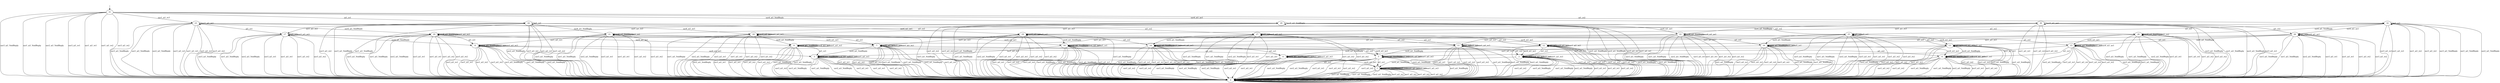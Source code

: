 digraph T4 {
0 [label="0"];
1 [label="1", shape=doublecircle];
2 [label="2"];
3 [label="3"];
4 [label="4"];
5 [label="5"];
6 [label="6"];
7 [label="7"];
8 [label="8"];
9 [label="9"];
10 [label="10"];
11 [label="11"];
12 [label="12"];
13 [label="13"];
14 [label="14"];
15 [label="15"];
16 [label="16"];
17 [label="17"];
18 [label="18"];
19 [label="19"];
20 [label="20"];
21 [label="21"];
22 [label="22"];
23 [label="23"];
24 [label="24"];
25 [label="25"];
26 [label="26"];
27 [label="27"];
28 [label="28"];
29 [label="29"];
30 [label="30"];
31 [label="31"];
32 [label="32"];
0 -> 0  [label="usr4_ai1_VoidReply"];
0 -> 0  [label="usr3_ai1_VoidReply"];
0 -> 0  [label="usr1_ai1_VoidReply"];
0 -> 0  [label="usr2_ai1_VoidReply"];
0 -> 0  [label="usr3_ai1_re1"];
0 -> 0  [label="usr1_ai1_re1"];
0 -> 0  [label="usr1_ai1_re2"];
0 -> 0  [label="ai1_ce2"];
0 -> 0  [label="usr4_ni1_ne1"];
0 -> 0  [label="usr3_ai1_re2"];
0 -> 0  [label="ai1_ce1"];
0 -> 0  [label="usr1_ai1_re3"];
1 -> 1  [label="usr4_ai1_VoidReply"];
1 -> 0  [label="usr3_ai1_VoidReply"];
1 -> 0  [label="usr1_ai1_VoidReply"];
1 -> 0  [label="usr2_ai1_VoidReply"];
1 -> 0  [label="usr3_ai1_re1"];
1 -> 0  [label="usr1_ai1_re1"];
1 -> 0  [label="usr1_ai1_re2"];
1 -> 1  [label="ai1_ce2"];
1 -> 1  [label="usr4_ni1_ne1"];
1 -> 0  [label="usr3_ai1_re2"];
1 -> 1  [label="ai1_ce1"];
1 -> 1  [label="usr1_ai1_re3"];
2 -> 1  [label="usr4_ai1_VoidReply"];
2 -> 0  [label="usr3_ai1_VoidReply"];
2 -> 0  [label="usr1_ai1_VoidReply"];
2 -> 0  [label="usr2_ai1_VoidReply"];
2 -> 0  [label="usr3_ai1_re1"];
2 -> 0  [label="usr1_ai1_re1"];
2 -> 0  [label="usr1_ai1_re2"];
2 -> 2  [label="ai1_ce2"];
2 -> 2  [label="usr4_ni1_ne1"];
2 -> 0  [label="usr3_ai1_re2"];
2 -> 2  [label="ai1_ce1"];
2 -> 2  [label="usr1_ai1_re3"];
3 -> 3  [label="usr4_ai1_VoidReply"];
3 -> 0  [label="usr3_ai1_VoidReply"];
3 -> 0  [label="usr1_ai1_VoidReply"];
3 -> 0  [label="usr2_ai1_VoidReply"];
3 -> 0  [label="usr3_ai1_re1"];
3 -> 0  [label="usr1_ai1_re1"];
3 -> 0  [label="usr1_ai1_re2"];
3 -> 1  [label="ai1_ce2"];
3 -> 3  [label="usr4_ni1_ne1"];
3 -> 0  [label="usr3_ai1_re2"];
3 -> 3  [label="ai1_ce1"];
3 -> 3  [label="usr1_ai1_re3"];
4 -> 4  [label="usr4_ai1_VoidReply"];
4 -> 0  [label="usr3_ai1_VoidReply"];
4 -> 0  [label="usr1_ai1_VoidReply"];
4 -> 0  [label="usr2_ai1_VoidReply"];
4 -> 0  [label="usr3_ai1_re1"];
4 -> 0  [label="usr1_ai1_re1"];
4 -> 0  [label="usr1_ai1_re2"];
4 -> 4  [label="ai1_ce2"];
4 -> 1  [label="usr4_ni1_ne1"];
4 -> 0  [label="usr3_ai1_re2"];
4 -> 4  [label="ai1_ce1"];
4 -> 4  [label="usr1_ai1_re3"];
5 -> 5  [label="usr4_ai1_VoidReply"];
5 -> 0  [label="usr3_ai1_VoidReply"];
5 -> 0  [label="usr1_ai1_VoidReply"];
5 -> 0  [label="usr2_ai1_VoidReply"];
5 -> 0  [label="usr3_ai1_re1"];
5 -> 0  [label="usr1_ai1_re1"];
5 -> 0  [label="usr1_ai1_re2"];
5 -> 5  [label="ai1_ce2"];
5 -> 5  [label="usr4_ni1_ne1"];
5 -> 0  [label="usr3_ai1_re2"];
5 -> 1  [label="ai1_ce1"];
5 -> 5  [label="usr1_ai1_re3"];
6 -> 6  [label="usr4_ai1_VoidReply"];
6 -> 0  [label="usr3_ai1_VoidReply"];
6 -> 0  [label="usr1_ai1_VoidReply"];
6 -> 0  [label="usr2_ai1_VoidReply"];
6 -> 0  [label="usr3_ai1_re1"];
6 -> 0  [label="usr1_ai1_re1"];
6 -> 0  [label="usr1_ai1_re2"];
6 -> 6  [label="ai1_ce2"];
6 -> 6  [label="usr4_ni1_ne1"];
6 -> 0  [label="usr3_ai1_re2"];
6 -> 6  [label="ai1_ce1"];
6 -> 1  [label="usr1_ai1_re3"];
7 -> 3  [label="usr4_ai1_VoidReply"];
7 -> 0  [label="usr3_ai1_VoidReply"];
7 -> 0  [label="usr1_ai1_VoidReply"];
7 -> 0  [label="usr2_ai1_VoidReply"];
7 -> 0  [label="usr3_ai1_re1"];
7 -> 0  [label="usr1_ai1_re1"];
7 -> 0  [label="usr1_ai1_re2"];
7 -> 2  [label="ai1_ce2"];
7 -> 7  [label="usr4_ni1_ne1"];
7 -> 0  [label="usr3_ai1_re2"];
7 -> 7  [label="ai1_ce1"];
7 -> 7  [label="usr1_ai1_re3"];
8 -> 8  [label="usr4_ai1_VoidReply"];
8 -> 0  [label="usr3_ai1_VoidReply"];
8 -> 0  [label="usr1_ai1_VoidReply"];
8 -> 0  [label="usr2_ai1_VoidReply"];
8 -> 0  [label="usr3_ai1_re1"];
8 -> 0  [label="usr1_ai1_re1"];
8 -> 0  [label="usr1_ai1_re2"];
8 -> 4  [label="ai1_ce2"];
8 -> 3  [label="usr4_ni1_ne1"];
8 -> 0  [label="usr3_ai1_re2"];
8 -> 8  [label="ai1_ce1"];
8 -> 8  [label="usr1_ai1_re3"];
9 -> 9  [label="usr4_ai1_VoidReply"];
9 -> 0  [label="usr3_ai1_VoidReply"];
9 -> 0  [label="usr1_ai1_VoidReply"];
9 -> 0  [label="usr2_ai1_VoidReply"];
9 -> 0  [label="usr3_ai1_re1"];
9 -> 0  [label="usr1_ai1_re1"];
9 -> 0  [label="usr1_ai1_re2"];
9 -> 5  [label="ai1_ce2"];
9 -> 9  [label="usr4_ni1_ne1"];
9 -> 0  [label="usr3_ai1_re2"];
9 -> 3  [label="ai1_ce1"];
9 -> 9  [label="usr1_ai1_re3"];
10 -> 10  [label="usr4_ai1_VoidReply"];
10 -> 0  [label="usr3_ai1_VoidReply"];
10 -> 0  [label="usr1_ai1_VoidReply"];
10 -> 0  [label="usr2_ai1_VoidReply"];
10 -> 0  [label="usr3_ai1_re1"];
10 -> 0  [label="usr1_ai1_re1"];
10 -> 0  [label="usr1_ai1_re2"];
10 -> 6  [label="ai1_ce2"];
10 -> 10  [label="usr4_ni1_ne1"];
10 -> 0  [label="usr3_ai1_re2"];
10 -> 10  [label="ai1_ce1"];
10 -> 3  [label="usr1_ai1_re3"];
11 -> 4  [label="usr4_ai1_VoidReply"];
11 -> 0  [label="usr3_ai1_VoidReply"];
11 -> 0  [label="usr1_ai1_VoidReply"];
11 -> 0  [label="usr2_ai1_VoidReply"];
11 -> 0  [label="usr3_ai1_re1"];
11 -> 0  [label="usr1_ai1_re1"];
11 -> 0  [label="usr1_ai1_re2"];
11 -> 11  [label="ai1_ce2"];
11 -> 2  [label="usr4_ni1_ne1"];
11 -> 0  [label="usr3_ai1_re2"];
11 -> 11  [label="ai1_ce1"];
11 -> 11  [label="usr1_ai1_re3"];
12 -> 5  [label="usr4_ai1_VoidReply"];
12 -> 0  [label="usr3_ai1_VoidReply"];
12 -> 0  [label="usr1_ai1_VoidReply"];
12 -> 0  [label="usr2_ai1_VoidReply"];
12 -> 0  [label="usr3_ai1_re1"];
12 -> 0  [label="usr1_ai1_re1"];
12 -> 0  [label="usr1_ai1_re2"];
12 -> 12  [label="ai1_ce2"];
12 -> 12  [label="usr4_ni1_ne1"];
12 -> 0  [label="usr3_ai1_re2"];
12 -> 2  [label="ai1_ce1"];
12 -> 12  [label="usr1_ai1_re3"];
13 -> 6  [label="usr4_ai1_VoidReply"];
13 -> 0  [label="usr3_ai1_VoidReply"];
13 -> 0  [label="usr1_ai1_VoidReply"];
13 -> 0  [label="usr2_ai1_VoidReply"];
13 -> 0  [label="usr3_ai1_re1"];
13 -> 0  [label="usr1_ai1_re1"];
13 -> 0  [label="usr1_ai1_re2"];
13 -> 13  [label="ai1_ce2"];
13 -> 13  [label="usr4_ni1_ne1"];
13 -> 0  [label="usr3_ai1_re2"];
13 -> 13  [label="ai1_ce1"];
13 -> 2  [label="usr1_ai1_re3"];
14 -> 14  [label="usr4_ai1_VoidReply"];
14 -> 0  [label="usr3_ai1_VoidReply"];
14 -> 0  [label="usr1_ai1_VoidReply"];
14 -> 0  [label="usr2_ai1_VoidReply"];
14 -> 0  [label="usr3_ai1_re1"];
14 -> 0  [label="usr1_ai1_re1"];
14 -> 0  [label="usr1_ai1_re2"];
14 -> 14  [label="ai1_ce2"];
14 -> 5  [label="usr4_ni1_ne1"];
14 -> 0  [label="usr3_ai1_re2"];
14 -> 4  [label="ai1_ce1"];
14 -> 14  [label="usr1_ai1_re3"];
15 -> 15  [label="usr4_ai1_VoidReply"];
15 -> 0  [label="usr3_ai1_VoidReply"];
15 -> 0  [label="usr1_ai1_VoidReply"];
15 -> 0  [label="usr2_ai1_VoidReply"];
15 -> 0  [label="usr3_ai1_re1"];
15 -> 0  [label="usr1_ai1_re1"];
15 -> 0  [label="usr1_ai1_re2"];
15 -> 15  [label="ai1_ce2"];
15 -> 15  [label="usr4_ni1_ne1"];
15 -> 0  [label="usr3_ai1_re2"];
15 -> 6  [label="ai1_ce1"];
15 -> 5  [label="usr1_ai1_re3"];
16 -> 16  [label="usr4_ai1_VoidReply"];
16 -> 0  [label="usr3_ai1_VoidReply"];
16 -> 0  [label="usr1_ai1_VoidReply"];
16 -> 0  [label="usr2_ai1_VoidReply"];
16 -> 0  [label="usr3_ai1_re1"];
16 -> 0  [label="usr1_ai1_re1"];
16 -> 0  [label="usr1_ai1_re2"];
16 -> 16  [label="ai1_ce2"];
16 -> 6  [label="usr4_ni1_ne1"];
16 -> 0  [label="usr3_ai1_re2"];
16 -> 16  [label="ai1_ce1"];
16 -> 4  [label="usr1_ai1_re3"];
17 -> 8  [label="usr4_ai1_VoidReply"];
17 -> 0  [label="usr3_ai1_VoidReply"];
17 -> 0  [label="usr1_ai1_VoidReply"];
17 -> 0  [label="usr2_ai1_VoidReply"];
17 -> 0  [label="usr3_ai1_re1"];
17 -> 0  [label="usr1_ai1_re1"];
17 -> 0  [label="usr1_ai1_re2"];
17 -> 11  [label="ai1_ce2"];
17 -> 7  [label="usr4_ni1_ne1"];
17 -> 0  [label="usr3_ai1_re2"];
17 -> 17  [label="ai1_ce1"];
17 -> 17  [label="usr1_ai1_re3"];
18 -> 9  [label="usr4_ai1_VoidReply"];
18 -> 0  [label="usr3_ai1_VoidReply"];
18 -> 0  [label="usr1_ai1_VoidReply"];
18 -> 0  [label="usr2_ai1_VoidReply"];
18 -> 0  [label="usr3_ai1_re1"];
18 -> 0  [label="usr1_ai1_re1"];
18 -> 0  [label="usr1_ai1_re2"];
18 -> 12  [label="ai1_ce2"];
18 -> 18  [label="usr4_ni1_ne1"];
18 -> 0  [label="usr3_ai1_re2"];
18 -> 7  [label="ai1_ce1"];
18 -> 18  [label="usr1_ai1_re3"];
19 -> 10  [label="usr4_ai1_VoidReply"];
19 -> 0  [label="usr3_ai1_VoidReply"];
19 -> 0  [label="usr1_ai1_VoidReply"];
19 -> 0  [label="usr2_ai1_VoidReply"];
19 -> 0  [label="usr3_ai1_re1"];
19 -> 0  [label="usr1_ai1_re1"];
19 -> 0  [label="usr1_ai1_re2"];
19 -> 13  [label="ai1_ce2"];
19 -> 19  [label="usr4_ni1_ne1"];
19 -> 0  [label="usr3_ai1_re2"];
19 -> 19  [label="ai1_ce1"];
19 -> 7  [label="usr1_ai1_re3"];
20 -> 20  [label="usr4_ai1_VoidReply"];
20 -> 0  [label="usr3_ai1_VoidReply"];
20 -> 0  [label="usr1_ai1_VoidReply"];
20 -> 0  [label="usr2_ai1_VoidReply"];
20 -> 0  [label="usr3_ai1_re1"];
20 -> 0  [label="usr1_ai1_re1"];
20 -> 0  [label="usr1_ai1_re2"];
20 -> 14  [label="ai1_ce2"];
20 -> 9  [label="usr4_ni1_ne1"];
20 -> 0  [label="usr3_ai1_re2"];
20 -> 8  [label="ai1_ce1"];
20 -> 20  [label="usr1_ai1_re3"];
21 -> 21  [label="usr4_ai1_VoidReply"];
21 -> 0  [label="usr3_ai1_VoidReply"];
21 -> 0  [label="usr1_ai1_VoidReply"];
21 -> 0  [label="usr2_ai1_VoidReply"];
21 -> 0  [label="usr3_ai1_re1"];
21 -> 0  [label="usr1_ai1_re1"];
21 -> 0  [label="usr1_ai1_re2"];
21 -> 16  [label="ai1_ce2"];
21 -> 10  [label="usr4_ni1_ne1"];
21 -> 0  [label="usr3_ai1_re2"];
21 -> 21  [label="ai1_ce1"];
21 -> 8  [label="usr1_ai1_re3"];
22 -> 22  [label="usr4_ai1_VoidReply"];
22 -> 0  [label="usr3_ai1_VoidReply"];
22 -> 0  [label="usr1_ai1_VoidReply"];
22 -> 0  [label="usr2_ai1_VoidReply"];
22 -> 0  [label="usr3_ai1_re1"];
22 -> 0  [label="usr1_ai1_re1"];
22 -> 0  [label="usr1_ai1_re2"];
22 -> 15  [label="ai1_ce2"];
22 -> 22  [label="usr4_ni1_ne1"];
22 -> 0  [label="usr3_ai1_re2"];
22 -> 10  [label="ai1_ce1"];
22 -> 9  [label="usr1_ai1_re3"];
23 -> 20  [label="usr4_ai1_VoidReply"];
23 -> 0  [label="usr3_ai1_VoidReply"];
23 -> 0  [label="usr1_ai1_VoidReply"];
23 -> 0  [label="usr2_ai1_VoidReply"];
23 -> 0  [label="usr3_ai1_re1"];
23 -> 0  [label="usr1_ai1_re1"];
23 -> 0  [label="usr1_ai1_re2"];
23 -> 27  [label="ai1_ce2"];
23 -> 18  [label="usr4_ni1_ne1"];
23 -> 0  [label="usr3_ai1_re2"];
23 -> 17  [label="ai1_ce1"];
23 -> 23  [label="usr1_ai1_re3"];
24 -> 21  [label="usr4_ai1_VoidReply"];
24 -> 0  [label="usr3_ai1_VoidReply"];
24 -> 0  [label="usr1_ai1_VoidReply"];
24 -> 0  [label="usr2_ai1_VoidReply"];
24 -> 0  [label="usr3_ai1_re1"];
24 -> 0  [label="usr1_ai1_re1"];
24 -> 0  [label="usr1_ai1_re2"];
24 -> 25  [label="ai1_ce2"];
24 -> 19  [label="usr4_ni1_ne1"];
24 -> 0  [label="usr3_ai1_re2"];
24 -> 24  [label="ai1_ce1"];
24 -> 17  [label="usr1_ai1_re3"];
25 -> 16  [label="usr4_ai1_VoidReply"];
25 -> 0  [label="usr3_ai1_VoidReply"];
25 -> 0  [label="usr1_ai1_VoidReply"];
25 -> 0  [label="usr2_ai1_VoidReply"];
25 -> 0  [label="usr3_ai1_re1"];
25 -> 0  [label="usr1_ai1_re1"];
25 -> 0  [label="usr1_ai1_re2"];
25 -> 25  [label="ai1_ce2"];
25 -> 13  [label="usr4_ni1_ne1"];
25 -> 0  [label="usr3_ai1_re2"];
25 -> 25  [label="ai1_ce1"];
25 -> 11  [label="usr1_ai1_re3"];
26 -> 15  [label="usr4_ai1_VoidReply"];
26 -> 0  [label="usr3_ai1_VoidReply"];
26 -> 0  [label="usr1_ai1_VoidReply"];
26 -> 0  [label="usr2_ai1_VoidReply"];
26 -> 0  [label="usr3_ai1_re1"];
26 -> 0  [label="usr1_ai1_re1"];
26 -> 0  [label="usr1_ai1_re2"];
26 -> 26  [label="ai1_ce2"];
26 -> 26  [label="usr4_ni1_ne1"];
26 -> 0  [label="usr3_ai1_re2"];
26 -> 13  [label="ai1_ce1"];
26 -> 12  [label="usr1_ai1_re3"];
27 -> 14  [label="usr4_ai1_VoidReply"];
27 -> 0  [label="usr3_ai1_VoidReply"];
27 -> 0  [label="usr1_ai1_VoidReply"];
27 -> 0  [label="usr2_ai1_VoidReply"];
27 -> 0  [label="usr3_ai1_re1"];
27 -> 0  [label="usr1_ai1_re1"];
27 -> 0  [label="usr1_ai1_re2"];
27 -> 27  [label="ai1_ce2"];
27 -> 12  [label="usr4_ni1_ne1"];
27 -> 0  [label="usr3_ai1_re2"];
27 -> 11  [label="ai1_ce1"];
27 -> 27  [label="usr1_ai1_re3"];
28 -> 28  [label="usr4_ai1_VoidReply"];
28 -> 0  [label="usr3_ai1_VoidReply"];
28 -> 0  [label="usr1_ai1_VoidReply"];
28 -> 0  [label="usr2_ai1_VoidReply"];
28 -> 0  [label="usr3_ai1_re1"];
28 -> 0  [label="usr1_ai1_re1"];
28 -> 0  [label="usr1_ai1_re2"];
28 -> 28  [label="ai1_ce2"];
28 -> 15  [label="usr4_ni1_ne1"];
28 -> 0  [label="usr3_ai1_re2"];
28 -> 16  [label="ai1_ce1"];
28 -> 14  [label="usr1_ai1_re3"];
29 -> 29  [label="usr4_ai1_VoidReply"];
29 -> 0  [label="usr3_ai1_VoidReply"];
29 -> 0  [label="usr1_ai1_VoidReply"];
29 -> 0  [label="usr2_ai1_VoidReply"];
29 -> 0  [label="usr3_ai1_re1"];
29 -> 0  [label="usr1_ai1_re1"];
29 -> 0  [label="usr1_ai1_re2"];
29 -> 28  [label="ai1_ce2"];
29 -> 22  [label="usr4_ni1_ne1"];
29 -> 0  [label="usr3_ai1_re2"];
29 -> 21  [label="ai1_ce1"];
29 -> 20  [label="usr1_ai1_re3"];
30 -> 22  [label="usr4_ai1_VoidReply"];
30 -> 0  [label="usr3_ai1_VoidReply"];
30 -> 0  [label="usr1_ai1_VoidReply"];
30 -> 0  [label="usr2_ai1_VoidReply"];
30 -> 0  [label="usr3_ai1_re1"];
30 -> 0  [label="usr1_ai1_re1"];
30 -> 0  [label="usr1_ai1_re2"];
30 -> 26  [label="ai1_ce2"];
30 -> 30  [label="usr4_ni1_ne1"];
30 -> 0  [label="usr3_ai1_re2"];
30 -> 19  [label="ai1_ce1"];
30 -> 18  [label="usr1_ai1_re3"];
31 -> 29  [label="usr4_ai1_VoidReply"];
31 -> 0  [label="usr3_ai1_VoidReply"];
31 -> 0  [label="usr1_ai1_VoidReply"];
31 -> 0  [label="usr2_ai1_VoidReply"];
31 -> 0  [label="usr3_ai1_re1"];
31 -> 0  [label="usr1_ai1_re1"];
31 -> 0  [label="usr1_ai1_re2"];
31 -> 32  [label="ai1_ce2"];
31 -> 30  [label="usr4_ni1_ne1"];
31 -> 0  [label="usr3_ai1_re2"];
31 -> 24  [label="ai1_ce1"];
31 -> 23  [label="usr1_ai1_re3"];
32 -> 28  [label="usr4_ai1_VoidReply"];
32 -> 0  [label="usr3_ai1_VoidReply"];
32 -> 0  [label="usr1_ai1_VoidReply"];
32 -> 0  [label="usr2_ai1_VoidReply"];
32 -> 0  [label="usr3_ai1_re1"];
32 -> 0  [label="usr1_ai1_re1"];
32 -> 0  [label="usr1_ai1_re2"];
32 -> 32  [label="ai1_ce2"];
32 -> 26  [label="usr4_ni1_ne1"];
32 -> 0  [label="usr3_ai1_re2"];
32 -> 25  [label="ai1_ce1"];
32 -> 27  [label="usr1_ai1_re3"];
__start0 [label="", shape=none];
__start0 -> 31  [label=""];
}
